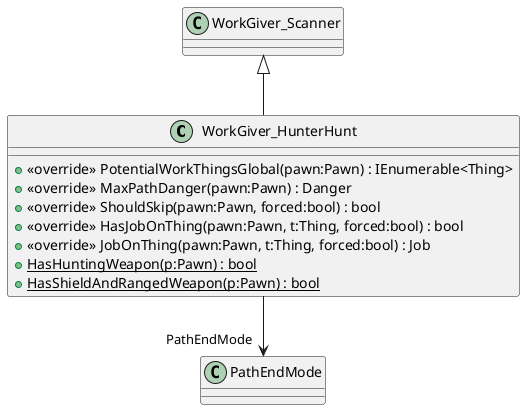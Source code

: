 @startuml
class WorkGiver_HunterHunt {
    + <<override>> PotentialWorkThingsGlobal(pawn:Pawn) : IEnumerable<Thing>
    + <<override>> MaxPathDanger(pawn:Pawn) : Danger
    + <<override>> ShouldSkip(pawn:Pawn, forced:bool) : bool
    + <<override>> HasJobOnThing(pawn:Pawn, t:Thing, forced:bool) : bool
    + <<override>> JobOnThing(pawn:Pawn, t:Thing, forced:bool) : Job
    + {static} HasHuntingWeapon(p:Pawn) : bool
    + {static} HasShieldAndRangedWeapon(p:Pawn) : bool
}
WorkGiver_Scanner <|-- WorkGiver_HunterHunt
WorkGiver_HunterHunt --> "PathEndMode" PathEndMode
@enduml

